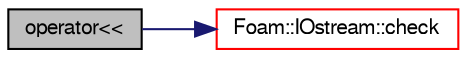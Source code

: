 digraph "operator&lt;&lt;"
{
  bgcolor="transparent";
  edge [fontname="FreeSans",fontsize="10",labelfontname="FreeSans",labelfontsize="10"];
  node [fontname="FreeSans",fontsize="10",shape=record];
  rankdir="LR";
  Node112218 [label="operator\<\<",height=0.2,width=0.4,color="black", fillcolor="grey75", style="filled", fontcolor="black"];
  Node112218 -> Node112219 [color="midnightblue",fontsize="10",style="solid",fontname="FreeSans"];
  Node112219 [label="Foam::IOstream::check",height=0.2,width=0.4,color="red",URL="$a26226.html#a367eb3425fc4e8270e2aa961df8ac8a5",tooltip="Check IOstream status for given operation. "];
}
